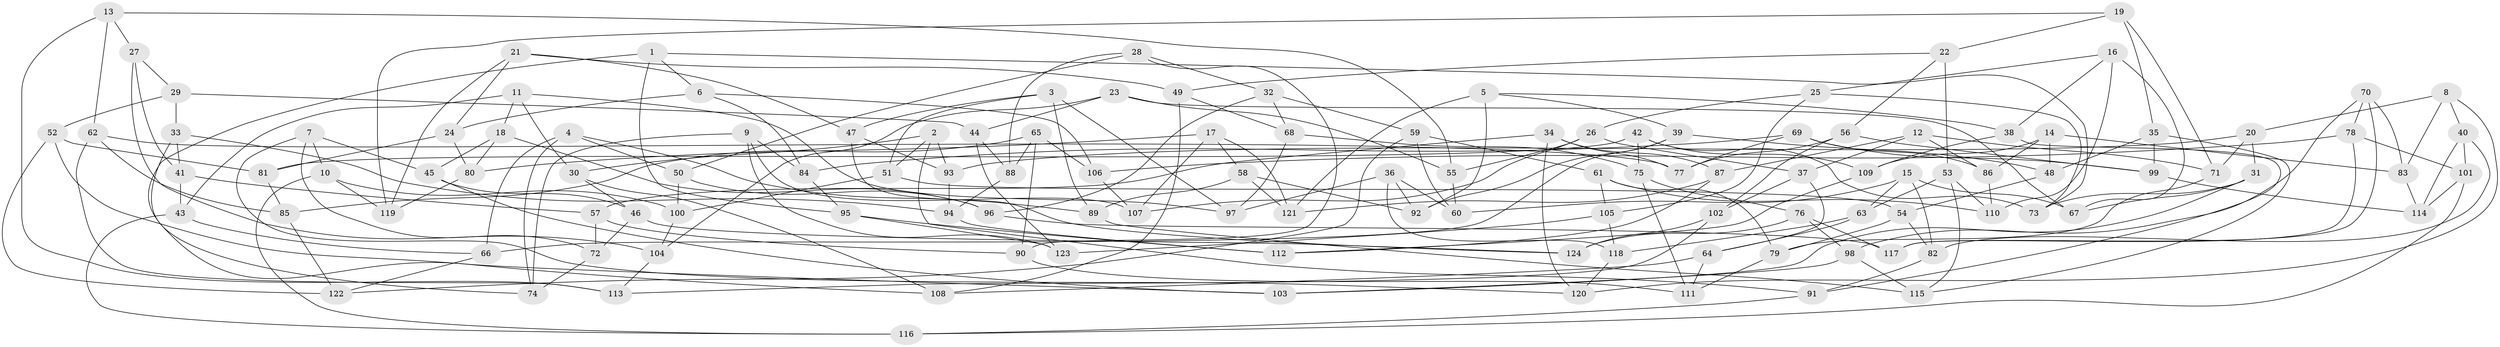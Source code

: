 // coarse degree distribution, {4: 0.1, 7: 0.1, 6: 0.32, 5: 0.2, 8: 0.12, 3: 0.08, 9: 0.06, 10: 0.02}
// Generated by graph-tools (version 1.1) at 2025/38/03/04/25 23:38:08]
// undirected, 124 vertices, 248 edges
graph export_dot {
  node [color=gray90,style=filled];
  1;
  2;
  3;
  4;
  5;
  6;
  7;
  8;
  9;
  10;
  11;
  12;
  13;
  14;
  15;
  16;
  17;
  18;
  19;
  20;
  21;
  22;
  23;
  24;
  25;
  26;
  27;
  28;
  29;
  30;
  31;
  32;
  33;
  34;
  35;
  36;
  37;
  38;
  39;
  40;
  41;
  42;
  43;
  44;
  45;
  46;
  47;
  48;
  49;
  50;
  51;
  52;
  53;
  54;
  55;
  56;
  57;
  58;
  59;
  60;
  61;
  62;
  63;
  64;
  65;
  66;
  67;
  68;
  69;
  70;
  71;
  72;
  73;
  74;
  75;
  76;
  77;
  78;
  79;
  80;
  81;
  82;
  83;
  84;
  85;
  86;
  87;
  88;
  89;
  90;
  91;
  92;
  93;
  94;
  95;
  96;
  97;
  98;
  99;
  100;
  101;
  102;
  103;
  104;
  105;
  106;
  107;
  108;
  109;
  110;
  111;
  112;
  113;
  114;
  115;
  116;
  117;
  118;
  119;
  120;
  121;
  122;
  123;
  124;
  1 -- 74;
  1 -- 73;
  1 -- 95;
  1 -- 6;
  2 -- 91;
  2 -- 51;
  2 -- 30;
  2 -- 93;
  3 -- 97;
  3 -- 89;
  3 -- 51;
  3 -- 47;
  4 -- 74;
  4 -- 66;
  4 -- 50;
  4 -- 89;
  5 -- 121;
  5 -- 38;
  5 -- 92;
  5 -- 39;
  6 -- 24;
  6 -- 84;
  6 -- 106;
  7 -- 72;
  7 -- 45;
  7 -- 10;
  7 -- 120;
  8 -- 120;
  8 -- 83;
  8 -- 40;
  8 -- 20;
  9 -- 123;
  9 -- 84;
  9 -- 107;
  9 -- 74;
  10 -- 116;
  10 -- 119;
  10 -- 100;
  11 -- 18;
  11 -- 97;
  11 -- 30;
  11 -- 43;
  12 -- 86;
  12 -- 87;
  12 -- 71;
  12 -- 37;
  13 -- 62;
  13 -- 27;
  13 -- 113;
  13 -- 55;
  14 -- 48;
  14 -- 86;
  14 -- 109;
  14 -- 83;
  15 -- 82;
  15 -- 63;
  15 -- 60;
  15 -- 67;
  16 -- 110;
  16 -- 25;
  16 -- 67;
  16 -- 38;
  17 -- 121;
  17 -- 58;
  17 -- 107;
  17 -- 80;
  18 -- 45;
  18 -- 80;
  18 -- 96;
  19 -- 22;
  19 -- 35;
  19 -- 71;
  19 -- 119;
  20 -- 31;
  20 -- 93;
  20 -- 71;
  21 -- 24;
  21 -- 49;
  21 -- 47;
  21 -- 119;
  22 -- 53;
  22 -- 56;
  22 -- 49;
  23 -- 55;
  23 -- 104;
  23 -- 67;
  23 -- 44;
  24 -- 80;
  24 -- 81;
  25 -- 73;
  25 -- 26;
  25 -- 105;
  26 -- 37;
  26 -- 55;
  26 -- 107;
  27 -- 41;
  27 -- 29;
  27 -- 104;
  28 -- 32;
  28 -- 88;
  28 -- 50;
  28 -- 90;
  29 -- 52;
  29 -- 33;
  29 -- 44;
  30 -- 108;
  30 -- 46;
  31 -- 103;
  31 -- 67;
  31 -- 73;
  32 -- 96;
  32 -- 59;
  32 -- 68;
  33 -- 94;
  33 -- 108;
  33 -- 41;
  34 -- 77;
  34 -- 87;
  34 -- 120;
  34 -- 57;
  35 -- 48;
  35 -- 99;
  35 -- 115;
  36 -- 60;
  36 -- 92;
  36 -- 118;
  36 -- 97;
  37 -- 64;
  37 -- 102;
  38 -- 91;
  38 -- 109;
  39 -- 48;
  39 -- 92;
  39 -- 66;
  40 -- 82;
  40 -- 114;
  40 -- 101;
  41 -- 43;
  41 -- 57;
  42 -- 73;
  42 -- 75;
  42 -- 109;
  42 -- 81;
  43 -- 116;
  43 -- 66;
  44 -- 88;
  44 -- 123;
  45 -- 103;
  45 -- 46;
  46 -- 124;
  46 -- 72;
  47 -- 93;
  47 -- 124;
  48 -- 54;
  49 -- 108;
  49 -- 68;
  50 -- 100;
  50 -- 96;
  51 -- 54;
  51 -- 100;
  52 -- 122;
  52 -- 81;
  52 -- 103;
  53 -- 110;
  53 -- 115;
  53 -- 63;
  54 -- 82;
  54 -- 79;
  55 -- 60;
  56 -- 102;
  56 -- 99;
  56 -- 77;
  57 -- 90;
  57 -- 72;
  58 -- 92;
  58 -- 121;
  58 -- 89;
  59 -- 60;
  59 -- 61;
  59 -- 122;
  61 -- 110;
  61 -- 79;
  61 -- 105;
  62 -- 77;
  62 -- 85;
  62 -- 113;
  63 -- 64;
  63 -- 118;
  64 -- 111;
  64 -- 108;
  65 -- 88;
  65 -- 106;
  65 -- 90;
  65 -- 85;
  66 -- 122;
  68 -- 97;
  68 -- 75;
  69 -- 99;
  69 -- 84;
  69 -- 86;
  69 -- 77;
  70 -- 117;
  70 -- 78;
  70 -- 83;
  70 -- 98;
  71 -- 79;
  72 -- 74;
  75 -- 76;
  75 -- 111;
  76 -- 124;
  76 -- 117;
  76 -- 98;
  78 -- 101;
  78 -- 117;
  78 -- 106;
  79 -- 111;
  80 -- 119;
  81 -- 85;
  82 -- 91;
  83 -- 114;
  84 -- 95;
  85 -- 122;
  86 -- 110;
  87 -- 112;
  87 -- 121;
  88 -- 94;
  89 -- 115;
  90 -- 111;
  91 -- 116;
  93 -- 94;
  94 -- 112;
  95 -- 123;
  95 -- 112;
  96 -- 117;
  98 -- 103;
  98 -- 115;
  99 -- 114;
  100 -- 104;
  101 -- 114;
  101 -- 116;
  102 -- 124;
  102 -- 113;
  104 -- 113;
  105 -- 123;
  105 -- 118;
  106 -- 107;
  109 -- 112;
  118 -- 120;
}
